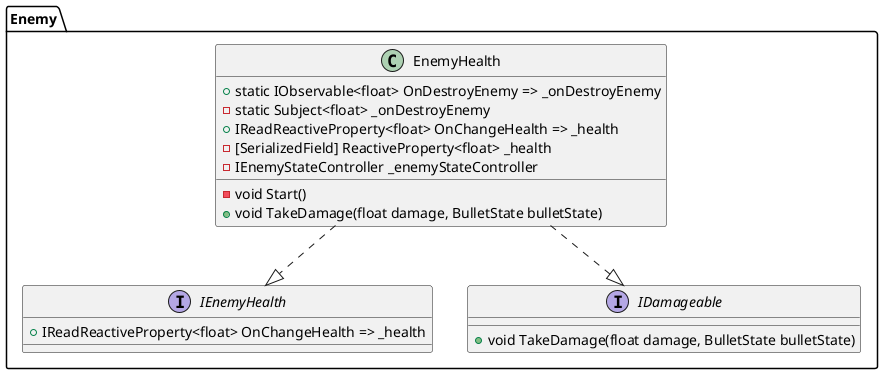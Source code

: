 ﻿@startuml
'https://plantuml.com/class-diagram

package Enemy
{
    class EnemyHealth
    {
        +static IObservable<float> OnDestroyEnemy => _onDestroyEnemy
        -static Subject<float> _onDestroyEnemy
        +IReadReactiveProperty<float> OnChangeHealth => _health
        -[SerializedField] ReactiveProperty<float> _health
        -IEnemyStateController _enemyStateController
        -void Start()
        +void TakeDamage(float damage, BulletState bulletState)
    }
    interface IEnemyHealth
    {
        +IReadReactiveProperty<float> OnChangeHealth => _health
    }
    interface IDamageable
    {
        +void TakeDamage(float damage, BulletState bulletState)
    }
    
    EnemyHealth ..|> IEnemyHealth
    EnemyHealth ..|> IDamageable
}
@enduml